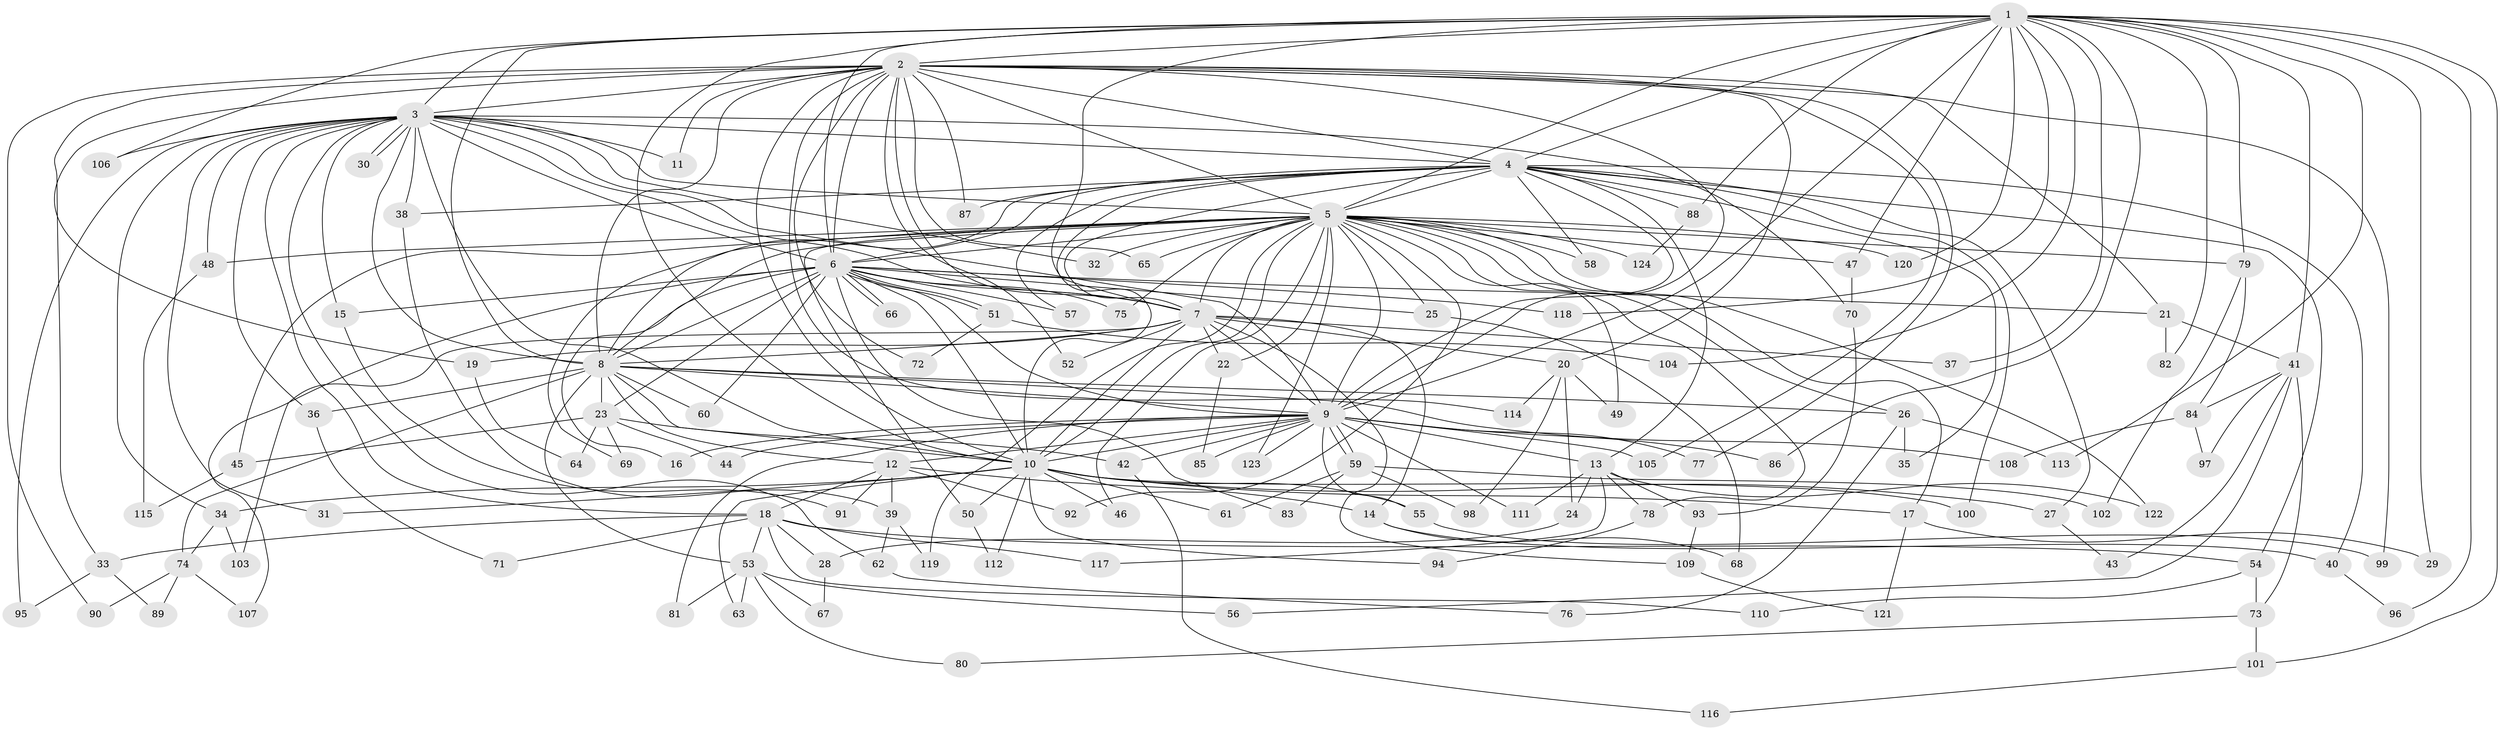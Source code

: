 // Generated by graph-tools (version 1.1) at 2025/34/03/09/25 02:34:57]
// undirected, 124 vertices, 273 edges
graph export_dot {
graph [start="1"]
  node [color=gray90,style=filled];
  1;
  2;
  3;
  4;
  5;
  6;
  7;
  8;
  9;
  10;
  11;
  12;
  13;
  14;
  15;
  16;
  17;
  18;
  19;
  20;
  21;
  22;
  23;
  24;
  25;
  26;
  27;
  28;
  29;
  30;
  31;
  32;
  33;
  34;
  35;
  36;
  37;
  38;
  39;
  40;
  41;
  42;
  43;
  44;
  45;
  46;
  47;
  48;
  49;
  50;
  51;
  52;
  53;
  54;
  55;
  56;
  57;
  58;
  59;
  60;
  61;
  62;
  63;
  64;
  65;
  66;
  67;
  68;
  69;
  70;
  71;
  72;
  73;
  74;
  75;
  76;
  77;
  78;
  79;
  80;
  81;
  82;
  83;
  84;
  85;
  86;
  87;
  88;
  89;
  90;
  91;
  92;
  93;
  94;
  95;
  96;
  97;
  98;
  99;
  100;
  101;
  102;
  103;
  104;
  105;
  106;
  107;
  108;
  109;
  110;
  111;
  112;
  113;
  114;
  115;
  116;
  117;
  118;
  119;
  120;
  121;
  122;
  123;
  124;
  1 -- 2;
  1 -- 3;
  1 -- 4;
  1 -- 5;
  1 -- 6;
  1 -- 7;
  1 -- 8;
  1 -- 9;
  1 -- 10;
  1 -- 29;
  1 -- 37;
  1 -- 41;
  1 -- 47;
  1 -- 79;
  1 -- 82;
  1 -- 86;
  1 -- 88;
  1 -- 96;
  1 -- 101;
  1 -- 104;
  1 -- 106;
  1 -- 113;
  1 -- 118;
  1 -- 120;
  2 -- 3;
  2 -- 4;
  2 -- 5;
  2 -- 6;
  2 -- 7;
  2 -- 8;
  2 -- 9;
  2 -- 10;
  2 -- 11;
  2 -- 19;
  2 -- 20;
  2 -- 21;
  2 -- 33;
  2 -- 52;
  2 -- 65;
  2 -- 72;
  2 -- 77;
  2 -- 87;
  2 -- 90;
  2 -- 99;
  2 -- 105;
  2 -- 114;
  3 -- 4;
  3 -- 5;
  3 -- 6;
  3 -- 7;
  3 -- 8;
  3 -- 9;
  3 -- 10;
  3 -- 11;
  3 -- 15;
  3 -- 18;
  3 -- 30;
  3 -- 30;
  3 -- 31;
  3 -- 32;
  3 -- 34;
  3 -- 36;
  3 -- 38;
  3 -- 48;
  3 -- 62;
  3 -- 70;
  3 -- 95;
  3 -- 106;
  4 -- 5;
  4 -- 6;
  4 -- 7;
  4 -- 8;
  4 -- 9;
  4 -- 10;
  4 -- 13;
  4 -- 27;
  4 -- 35;
  4 -- 38;
  4 -- 40;
  4 -- 54;
  4 -- 57;
  4 -- 58;
  4 -- 87;
  4 -- 88;
  4 -- 100;
  5 -- 6;
  5 -- 7;
  5 -- 8;
  5 -- 9;
  5 -- 10;
  5 -- 17;
  5 -- 22;
  5 -- 25;
  5 -- 26;
  5 -- 32;
  5 -- 45;
  5 -- 46;
  5 -- 47;
  5 -- 48;
  5 -- 49;
  5 -- 50;
  5 -- 58;
  5 -- 65;
  5 -- 69;
  5 -- 75;
  5 -- 78;
  5 -- 79;
  5 -- 92;
  5 -- 119;
  5 -- 120;
  5 -- 122;
  5 -- 123;
  5 -- 124;
  6 -- 7;
  6 -- 8;
  6 -- 9;
  6 -- 10;
  6 -- 15;
  6 -- 16;
  6 -- 21;
  6 -- 23;
  6 -- 25;
  6 -- 51;
  6 -- 51;
  6 -- 57;
  6 -- 60;
  6 -- 66;
  6 -- 66;
  6 -- 75;
  6 -- 83;
  6 -- 107;
  6 -- 118;
  7 -- 8;
  7 -- 9;
  7 -- 10;
  7 -- 14;
  7 -- 19;
  7 -- 20;
  7 -- 22;
  7 -- 37;
  7 -- 52;
  7 -- 103;
  7 -- 109;
  8 -- 9;
  8 -- 10;
  8 -- 12;
  8 -- 23;
  8 -- 26;
  8 -- 36;
  8 -- 53;
  8 -- 60;
  8 -- 74;
  8 -- 108;
  9 -- 10;
  9 -- 12;
  9 -- 13;
  9 -- 16;
  9 -- 42;
  9 -- 44;
  9 -- 55;
  9 -- 59;
  9 -- 59;
  9 -- 77;
  9 -- 81;
  9 -- 85;
  9 -- 86;
  9 -- 105;
  9 -- 111;
  9 -- 123;
  10 -- 17;
  10 -- 27;
  10 -- 31;
  10 -- 34;
  10 -- 46;
  10 -- 50;
  10 -- 55;
  10 -- 61;
  10 -- 63;
  10 -- 94;
  10 -- 100;
  10 -- 112;
  12 -- 14;
  12 -- 18;
  12 -- 39;
  12 -- 91;
  12 -- 92;
  13 -- 24;
  13 -- 78;
  13 -- 93;
  13 -- 111;
  13 -- 117;
  13 -- 122;
  14 -- 40;
  14 -- 68;
  15 -- 91;
  17 -- 29;
  17 -- 121;
  18 -- 28;
  18 -- 33;
  18 -- 53;
  18 -- 54;
  18 -- 71;
  18 -- 110;
  18 -- 117;
  19 -- 64;
  20 -- 24;
  20 -- 49;
  20 -- 98;
  20 -- 114;
  21 -- 41;
  21 -- 82;
  22 -- 85;
  23 -- 42;
  23 -- 44;
  23 -- 45;
  23 -- 64;
  23 -- 69;
  24 -- 28;
  25 -- 68;
  26 -- 35;
  26 -- 76;
  26 -- 113;
  27 -- 43;
  28 -- 67;
  33 -- 89;
  33 -- 95;
  34 -- 74;
  34 -- 103;
  36 -- 71;
  38 -- 39;
  39 -- 62;
  39 -- 119;
  40 -- 96;
  41 -- 43;
  41 -- 56;
  41 -- 73;
  41 -- 84;
  41 -- 97;
  42 -- 116;
  45 -- 115;
  47 -- 70;
  48 -- 115;
  50 -- 112;
  51 -- 72;
  51 -- 104;
  53 -- 56;
  53 -- 63;
  53 -- 67;
  53 -- 80;
  53 -- 81;
  54 -- 73;
  54 -- 110;
  55 -- 99;
  59 -- 61;
  59 -- 83;
  59 -- 98;
  59 -- 102;
  62 -- 76;
  70 -- 93;
  73 -- 80;
  73 -- 101;
  74 -- 89;
  74 -- 90;
  74 -- 107;
  78 -- 94;
  79 -- 84;
  79 -- 102;
  84 -- 97;
  84 -- 108;
  88 -- 124;
  93 -- 109;
  101 -- 116;
  109 -- 121;
}
